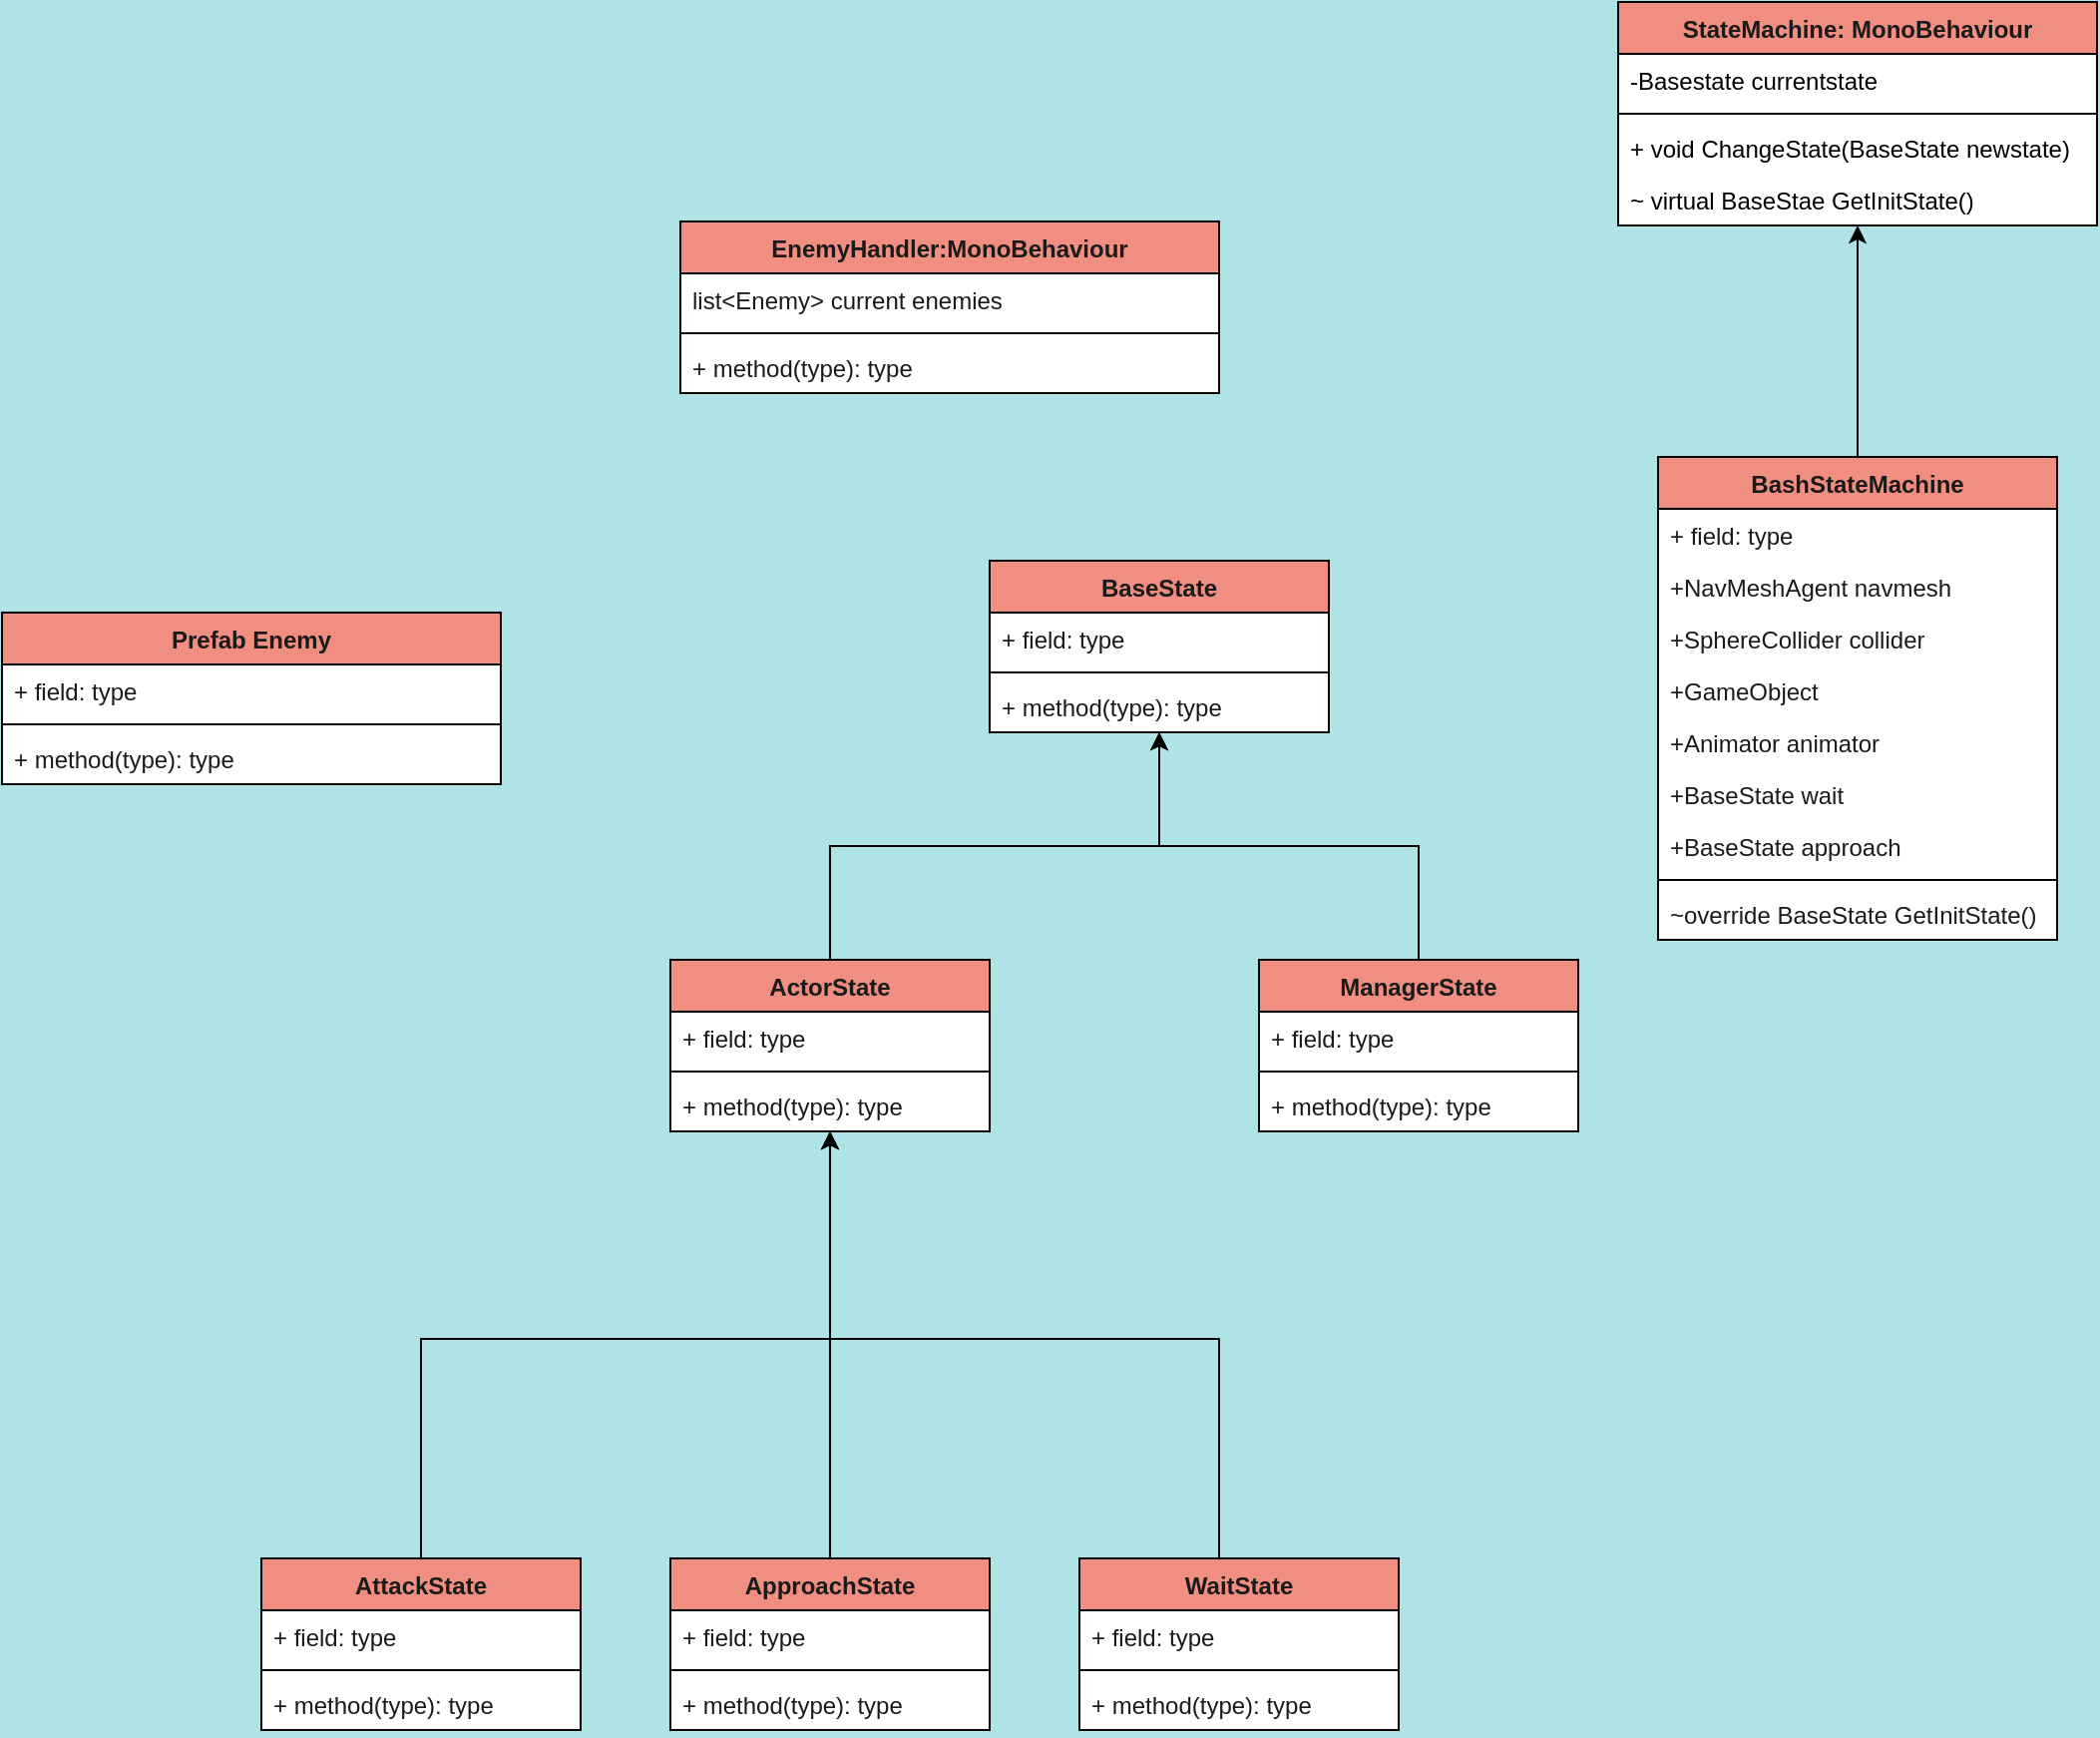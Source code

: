 <mxfile version="20.8.10" type="device" pages="4"><diagram id="C5RBs43oDa-KdzZeNtuy" name="Enemy stuff"><mxGraphModel dx="1300" dy="878" grid="1" gridSize="10" guides="1" tooltips="1" connect="1" arrows="1" fold="1" page="1" pageScale="1" pageWidth="827" pageHeight="1169" background="#B0E3E6" math="0" shadow="0"><root><mxCell id="WIyWlLk6GJQsqaUBKTNV-0"/><mxCell id="WIyWlLk6GJQsqaUBKTNV-1" parent="WIyWlLk6GJQsqaUBKTNV-0"/><mxCell id="Os7XULfnK6VMd4T5qAN7-32" value="EnemyHandler:MonoBehaviour" style="swimlane;fontStyle=1;align=center;verticalAlign=top;childLayout=stackLayout;horizontal=1;startSize=26;horizontalStack=0;resizeParent=1;resizeParentMax=0;resizeLast=0;collapsible=1;marginBottom=0;strokeColor=#000000;fontColor=#1A1A1A;fillColor=#F08E81;swimlaneFillColor=default;laneColor=F5F5F5;rounded=0;" parent="WIyWlLk6GJQsqaUBKTNV-1" vertex="1"><mxGeometry x="430" y="140" width="270" height="86" as="geometry"/></mxCell><mxCell id="Os7XULfnK6VMd4T5qAN7-33" value="list&lt;Enemy&gt; current enemies" style="text;strokeColor=none;fillColor=none;align=left;verticalAlign=top;spacingLeft=4;spacingRight=4;overflow=hidden;rotatable=0;points=[[0,0.5],[1,0.5]];portConstraint=eastwest;fontColor=#1A1A1A;rounded=0;" parent="Os7XULfnK6VMd4T5qAN7-32" vertex="1"><mxGeometry y="26" width="270" height="26" as="geometry"/></mxCell><mxCell id="Os7XULfnK6VMd4T5qAN7-34" value="" style="line;strokeWidth=1;fillColor=none;align=left;verticalAlign=middle;spacingTop=-1;spacingLeft=3;spacingRight=3;rotatable=0;labelPosition=right;points=[];portConstraint=eastwest;strokeColor=inherit;fontColor=#1A1A1A;rounded=0;" parent="Os7XULfnK6VMd4T5qAN7-32" vertex="1"><mxGeometry y="52" width="270" height="8" as="geometry"/></mxCell><mxCell id="Os7XULfnK6VMd4T5qAN7-35" value="+ method(type): type" style="text;strokeColor=none;fillColor=none;align=left;verticalAlign=top;spacingLeft=4;spacingRight=4;overflow=hidden;rotatable=0;points=[[0,0.5],[1,0.5]];portConstraint=eastwest;fontColor=#1A1A1A;rounded=0;" parent="Os7XULfnK6VMd4T5qAN7-32" vertex="1"><mxGeometry y="60" width="270" height="26" as="geometry"/></mxCell><mxCell id="Os7XULfnK6VMd4T5qAN7-48" value="Prefab Enemy" style="swimlane;fontStyle=1;align=center;verticalAlign=top;childLayout=stackLayout;horizontal=1;startSize=26;horizontalStack=0;resizeParent=1;resizeParentMax=0;resizeLast=0;collapsible=1;marginBottom=0;strokeColor=default;fontFamily=Helvetica;fontSize=12;fontColor=#1A1A1A;fillColor=#F08E81;swimlaneFillColor=#FFFFFF;swimlaneLine=1;rounded=0;" parent="WIyWlLk6GJQsqaUBKTNV-1" vertex="1"><mxGeometry x="90" y="336" width="250" height="86" as="geometry"/></mxCell><mxCell id="Os7XULfnK6VMd4T5qAN7-49" value="+ field: type" style="text;strokeColor=none;fillColor=none;align=left;verticalAlign=top;spacingLeft=4;spacingRight=4;overflow=hidden;rotatable=0;points=[[0,0.5],[1,0.5]];portConstraint=eastwest;fontFamily=Helvetica;fontSize=12;fontColor=#1A1A1A;startSize=26;rounded=0;" parent="Os7XULfnK6VMd4T5qAN7-48" vertex="1"><mxGeometry y="26" width="250" height="26" as="geometry"/></mxCell><mxCell id="Os7XULfnK6VMd4T5qAN7-50" value="" style="line;strokeWidth=1;fillColor=none;align=left;verticalAlign=middle;spacingTop=-1;spacingLeft=3;spacingRight=3;rotatable=0;labelPosition=right;points=[];portConstraint=eastwest;strokeColor=inherit;fontFamily=Helvetica;fontSize=12;fontColor=#1A1A1A;startSize=26;rounded=0;" parent="Os7XULfnK6VMd4T5qAN7-48" vertex="1"><mxGeometry y="52" width="250" height="8" as="geometry"/></mxCell><mxCell id="Os7XULfnK6VMd4T5qAN7-51" value="+ method(type): type" style="text;strokeColor=none;fillColor=none;align=left;verticalAlign=top;spacingLeft=4;spacingRight=4;overflow=hidden;rotatable=0;points=[[0,0.5],[1,0.5]];portConstraint=eastwest;fontFamily=Helvetica;fontSize=12;fontColor=#1A1A1A;startSize=26;rounded=0;" parent="Os7XULfnK6VMd4T5qAN7-48" vertex="1"><mxGeometry y="60" width="250" height="26" as="geometry"/></mxCell><mxCell id="eTckOSkXbhgXyIwNHgFE-4" style="edgeStyle=orthogonalEdgeStyle;rounded=0;orthogonalLoop=1;jettySize=auto;html=1;fontFamily=Helvetica;fontSize=12;fontColor=#1A1A1A;startSize=26;" parent="WIyWlLk6GJQsqaUBKTNV-1" source="qaJKd2OdsidOiTCURWP3-0" target="eTckOSkXbhgXyIwNHgFE-0" edge="1"><mxGeometry relative="1" as="geometry"/></mxCell><mxCell id="qaJKd2OdsidOiTCURWP3-0" value="BashStateMachine" style="swimlane;fontStyle=1;align=center;verticalAlign=top;childLayout=stackLayout;horizontal=1;startSize=26;horizontalStack=0;resizeParent=1;resizeParentMax=0;resizeLast=0;collapsible=1;marginBottom=0;rounded=0;strokeColor=default;fontFamily=Helvetica;fontSize=12;fontColor=#1A1A1A;fillColor=#F08E81;swimlaneFillColor=default;" parent="WIyWlLk6GJQsqaUBKTNV-1" vertex="1"><mxGeometry x="920" y="258" width="200" height="242" as="geometry"/></mxCell><mxCell id="qaJKd2OdsidOiTCURWP3-1" value="+ field: type" style="text;strokeColor=none;fillColor=none;align=left;verticalAlign=top;spacingLeft=4;spacingRight=4;overflow=hidden;rotatable=0;points=[[0,0.5],[1,0.5]];portConstraint=eastwest;fontSize=12;fontFamily=Helvetica;fontColor=#1A1A1A;" parent="qaJKd2OdsidOiTCURWP3-0" vertex="1"><mxGeometry y="26" width="200" height="26" as="geometry"/></mxCell><mxCell id="3UMfQUkoXhNrofhYWlff-3" value="+NavMeshAgent navmesh" style="text;strokeColor=none;fillColor=none;align=left;verticalAlign=top;spacingLeft=4;spacingRight=4;overflow=hidden;rotatable=0;points=[[0,0.5],[1,0.5]];portConstraint=eastwest;fontSize=12;fontFamily=Helvetica;fontColor=#1A1A1A;" parent="qaJKd2OdsidOiTCURWP3-0" vertex="1"><mxGeometry y="52" width="200" height="26" as="geometry"/></mxCell><mxCell id="3UMfQUkoXhNrofhYWlff-2" value="+SphereCollider collider" style="text;strokeColor=none;fillColor=none;align=left;verticalAlign=top;spacingLeft=4;spacingRight=4;overflow=hidden;rotatable=0;points=[[0,0.5],[1,0.5]];portConstraint=eastwest;fontSize=12;fontFamily=Helvetica;fontColor=#1A1A1A;" parent="qaJKd2OdsidOiTCURWP3-0" vertex="1"><mxGeometry y="78" width="200" height="26" as="geometry"/></mxCell><mxCell id="3UMfQUkoXhNrofhYWlff-1" value="+GameObject" style="text;strokeColor=none;fillColor=none;align=left;verticalAlign=top;spacingLeft=4;spacingRight=4;overflow=hidden;rotatable=0;points=[[0,0.5],[1,0.5]];portConstraint=eastwest;fontSize=12;fontFamily=Helvetica;fontColor=#1A1A1A;" parent="qaJKd2OdsidOiTCURWP3-0" vertex="1"><mxGeometry y="104" width="200" height="26" as="geometry"/></mxCell><mxCell id="3UMfQUkoXhNrofhYWlff-0" value="+Animator animator" style="text;strokeColor=none;fillColor=none;align=left;verticalAlign=top;spacingLeft=4;spacingRight=4;overflow=hidden;rotatable=0;points=[[0,0.5],[1,0.5]];portConstraint=eastwest;fontSize=12;fontFamily=Helvetica;fontColor=#1A1A1A;" parent="qaJKd2OdsidOiTCURWP3-0" vertex="1"><mxGeometry y="130" width="200" height="26" as="geometry"/></mxCell><mxCell id="3UMfQUkoXhNrofhYWlff-5" value="+BaseState wait" style="text;strokeColor=none;fillColor=none;align=left;verticalAlign=top;spacingLeft=4;spacingRight=4;overflow=hidden;rotatable=0;points=[[0,0.5],[1,0.5]];portConstraint=eastwest;fontSize=12;fontFamily=Helvetica;fontColor=#1A1A1A;" parent="qaJKd2OdsidOiTCURWP3-0" vertex="1"><mxGeometry y="156" width="200" height="26" as="geometry"/></mxCell><mxCell id="3UMfQUkoXhNrofhYWlff-4" value="+BaseState approach" style="text;strokeColor=none;fillColor=none;align=left;verticalAlign=top;spacingLeft=4;spacingRight=4;overflow=hidden;rotatable=0;points=[[0,0.5],[1,0.5]];portConstraint=eastwest;fontSize=12;fontFamily=Helvetica;fontColor=#1A1A1A;" parent="qaJKd2OdsidOiTCURWP3-0" vertex="1"><mxGeometry y="182" width="200" height="26" as="geometry"/></mxCell><mxCell id="qaJKd2OdsidOiTCURWP3-2" value="" style="line;strokeWidth=1;fillColor=none;align=left;verticalAlign=middle;spacingTop=-1;spacingLeft=3;spacingRight=3;rotatable=0;labelPosition=right;points=[];portConstraint=eastwest;strokeColor=inherit;rounded=0;fontFamily=Helvetica;fontSize=12;fontColor=#1A1A1A;startSize=26;" parent="qaJKd2OdsidOiTCURWP3-0" vertex="1"><mxGeometry y="208" width="200" height="8" as="geometry"/></mxCell><mxCell id="qaJKd2OdsidOiTCURWP3-3" value="~override BaseState GetInitState()" style="text;strokeColor=none;fillColor=none;align=left;verticalAlign=top;spacingLeft=4;spacingRight=4;overflow=hidden;rotatable=0;points=[[0,0.5],[1,0.5]];portConstraint=eastwest;fontSize=12;fontFamily=Helvetica;fontColor=#1A1A1A;" parent="qaJKd2OdsidOiTCURWP3-0" vertex="1"><mxGeometry y="216" width="200" height="26" as="geometry"/></mxCell><mxCell id="czGS0KGNJ_FwHJFa5v0E-0" value="BaseState" style="swimlane;fontStyle=1;align=center;verticalAlign=top;childLayout=stackLayout;horizontal=1;startSize=26;horizontalStack=0;resizeParent=1;resizeParentMax=0;resizeLast=0;collapsible=1;marginBottom=0;rounded=0;strokeColor=default;fontFamily=Helvetica;fontSize=12;fontColor=#1A1A1A;fillColor=#F08E81;swimlaneFillColor=default;" parent="WIyWlLk6GJQsqaUBKTNV-1" vertex="1"><mxGeometry x="585" y="310" width="170" height="86" as="geometry"/></mxCell><mxCell id="czGS0KGNJ_FwHJFa5v0E-1" value="+ field: type" style="text;strokeColor=none;fillColor=none;align=left;verticalAlign=top;spacingLeft=4;spacingRight=4;overflow=hidden;rotatable=0;points=[[0,0.5],[1,0.5]];portConstraint=eastwest;fontSize=12;fontFamily=Helvetica;fontColor=#1A1A1A;" parent="czGS0KGNJ_FwHJFa5v0E-0" vertex="1"><mxGeometry y="26" width="170" height="26" as="geometry"/></mxCell><mxCell id="czGS0KGNJ_FwHJFa5v0E-2" value="" style="line;strokeWidth=1;fillColor=none;align=left;verticalAlign=middle;spacingTop=-1;spacingLeft=3;spacingRight=3;rotatable=0;labelPosition=right;points=[];portConstraint=eastwest;strokeColor=inherit;rounded=0;fontFamily=Helvetica;fontSize=12;fontColor=#1A1A1A;startSize=26;" parent="czGS0KGNJ_FwHJFa5v0E-0" vertex="1"><mxGeometry y="52" width="170" height="8" as="geometry"/></mxCell><mxCell id="czGS0KGNJ_FwHJFa5v0E-3" value="+ method(type): type" style="text;strokeColor=none;fillColor=none;align=left;verticalAlign=top;spacingLeft=4;spacingRight=4;overflow=hidden;rotatable=0;points=[[0,0.5],[1,0.5]];portConstraint=eastwest;fontSize=12;fontFamily=Helvetica;fontColor=#1A1A1A;" parent="czGS0KGNJ_FwHJFa5v0E-0" vertex="1"><mxGeometry y="60" width="170" height="26" as="geometry"/></mxCell><mxCell id="aazjRr3oa3DpusFwgnPW-5" style="edgeStyle=orthogonalEdgeStyle;rounded=0;orthogonalLoop=1;jettySize=auto;html=1;fontFamily=Helvetica;fontSize=12;fontColor=#1A1A1A;startSize=26;" edge="1" parent="WIyWlLk6GJQsqaUBKTNV-1" source="_FQTsye7A-l30sXBIkiy-0" target="aazjRr3oa3DpusFwgnPW-0"><mxGeometry relative="1" as="geometry"><Array as="points"><mxPoint x="300" y="700"/><mxPoint x="505" y="700"/></Array></mxGeometry></mxCell><mxCell id="_FQTsye7A-l30sXBIkiy-0" value="AttackState" style="swimlane;fontStyle=1;align=center;verticalAlign=top;childLayout=stackLayout;horizontal=1;startSize=26;horizontalStack=0;resizeParent=1;resizeParentMax=0;resizeLast=0;collapsible=1;marginBottom=0;rounded=0;strokeColor=default;fontFamily=Helvetica;fontSize=12;fontColor=#1A1A1A;fillColor=#F08E81;swimlaneFillColor=default;" parent="WIyWlLk6GJQsqaUBKTNV-1" vertex="1"><mxGeometry x="220" y="810" width="160" height="86" as="geometry"/></mxCell><mxCell id="_FQTsye7A-l30sXBIkiy-1" value="+ field: type" style="text;strokeColor=none;fillColor=none;align=left;verticalAlign=top;spacingLeft=4;spacingRight=4;overflow=hidden;rotatable=0;points=[[0,0.5],[1,0.5]];portConstraint=eastwest;fontSize=12;fontFamily=Helvetica;fontColor=#1A1A1A;" parent="_FQTsye7A-l30sXBIkiy-0" vertex="1"><mxGeometry y="26" width="160" height="26" as="geometry"/></mxCell><mxCell id="_FQTsye7A-l30sXBIkiy-2" value="" style="line;strokeWidth=1;fillColor=none;align=left;verticalAlign=middle;spacingTop=-1;spacingLeft=3;spacingRight=3;rotatable=0;labelPosition=right;points=[];portConstraint=eastwest;strokeColor=inherit;rounded=0;fontFamily=Helvetica;fontSize=12;fontColor=#1A1A1A;startSize=26;" parent="_FQTsye7A-l30sXBIkiy-0" vertex="1"><mxGeometry y="52" width="160" height="8" as="geometry"/></mxCell><mxCell id="_FQTsye7A-l30sXBIkiy-3" value="+ method(type): type" style="text;strokeColor=none;fillColor=none;align=left;verticalAlign=top;spacingLeft=4;spacingRight=4;overflow=hidden;rotatable=0;points=[[0,0.5],[1,0.5]];portConstraint=eastwest;fontSize=12;fontFamily=Helvetica;fontColor=#1A1A1A;" parent="_FQTsye7A-l30sXBIkiy-0" vertex="1"><mxGeometry y="60" width="160" height="26" as="geometry"/></mxCell><mxCell id="aazjRr3oa3DpusFwgnPW-6" style="edgeStyle=orthogonalEdgeStyle;rounded=0;orthogonalLoop=1;jettySize=auto;html=1;fontFamily=Helvetica;fontSize=12;fontColor=#1A1A1A;startSize=26;" edge="1" parent="WIyWlLk6GJQsqaUBKTNV-1" source="_FQTsye7A-l30sXBIkiy-4" target="aazjRr3oa3DpusFwgnPW-0"><mxGeometry relative="1" as="geometry"/></mxCell><mxCell id="_FQTsye7A-l30sXBIkiy-4" value="ApproachState" style="swimlane;fontStyle=1;align=center;verticalAlign=top;childLayout=stackLayout;horizontal=1;startSize=26;horizontalStack=0;resizeParent=1;resizeParentMax=0;resizeLast=0;collapsible=1;marginBottom=0;rounded=0;strokeColor=default;fontFamily=Helvetica;fontSize=12;fontColor=#1A1A1A;fillColor=#F08E81;swimlaneFillColor=default;" parent="WIyWlLk6GJQsqaUBKTNV-1" vertex="1"><mxGeometry x="425" y="810" width="160" height="86" as="geometry"/></mxCell><mxCell id="_FQTsye7A-l30sXBIkiy-5" value="+ field: type" style="text;strokeColor=none;fillColor=none;align=left;verticalAlign=top;spacingLeft=4;spacingRight=4;overflow=hidden;rotatable=0;points=[[0,0.5],[1,0.5]];portConstraint=eastwest;fontSize=12;fontFamily=Helvetica;fontColor=#1A1A1A;" parent="_FQTsye7A-l30sXBIkiy-4" vertex="1"><mxGeometry y="26" width="160" height="26" as="geometry"/></mxCell><mxCell id="_FQTsye7A-l30sXBIkiy-6" value="" style="line;strokeWidth=1;fillColor=none;align=left;verticalAlign=middle;spacingTop=-1;spacingLeft=3;spacingRight=3;rotatable=0;labelPosition=right;points=[];portConstraint=eastwest;strokeColor=inherit;rounded=0;fontFamily=Helvetica;fontSize=12;fontColor=#1A1A1A;startSize=26;" parent="_FQTsye7A-l30sXBIkiy-4" vertex="1"><mxGeometry y="52" width="160" height="8" as="geometry"/></mxCell><mxCell id="_FQTsye7A-l30sXBIkiy-7" value="+ method(type): type" style="text;strokeColor=none;fillColor=none;align=left;verticalAlign=top;spacingLeft=4;spacingRight=4;overflow=hidden;rotatable=0;points=[[0,0.5],[1,0.5]];portConstraint=eastwest;fontSize=12;fontFamily=Helvetica;fontColor=#1A1A1A;" parent="_FQTsye7A-l30sXBIkiy-4" vertex="1"><mxGeometry y="60" width="160" height="26" as="geometry"/></mxCell><mxCell id="aazjRr3oa3DpusFwgnPW-7" style="edgeStyle=orthogonalEdgeStyle;rounded=0;orthogonalLoop=1;jettySize=auto;html=1;fontFamily=Helvetica;fontSize=12;fontColor=#1A1A1A;startSize=26;" edge="1" parent="WIyWlLk6GJQsqaUBKTNV-1" source="_FQTsye7A-l30sXBIkiy-8" target="aazjRr3oa3DpusFwgnPW-0"><mxGeometry relative="1" as="geometry"><mxPoint x="750" y="553" as="targetPoint"/><Array as="points"><mxPoint x="700" y="700"/><mxPoint x="505" y="700"/></Array></mxGeometry></mxCell><mxCell id="_FQTsye7A-l30sXBIkiy-8" value="WaitState" style="swimlane;fontStyle=1;align=center;verticalAlign=top;childLayout=stackLayout;horizontal=1;startSize=26;horizontalStack=0;resizeParent=1;resizeParentMax=0;resizeLast=0;collapsible=1;marginBottom=0;rounded=0;strokeColor=default;fontFamily=Helvetica;fontSize=12;fontColor=#1A1A1A;fillColor=#F08E81;swimlaneFillColor=default;" parent="WIyWlLk6GJQsqaUBKTNV-1" vertex="1"><mxGeometry x="630" y="810" width="160" height="86" as="geometry"/></mxCell><mxCell id="_FQTsye7A-l30sXBIkiy-9" value="+ field: type" style="text;strokeColor=none;fillColor=none;align=left;verticalAlign=top;spacingLeft=4;spacingRight=4;overflow=hidden;rotatable=0;points=[[0,0.5],[1,0.5]];portConstraint=eastwest;fontSize=12;fontFamily=Helvetica;fontColor=#1A1A1A;" parent="_FQTsye7A-l30sXBIkiy-8" vertex="1"><mxGeometry y="26" width="160" height="26" as="geometry"/></mxCell><mxCell id="_FQTsye7A-l30sXBIkiy-10" value="" style="line;strokeWidth=1;fillColor=none;align=left;verticalAlign=middle;spacingTop=-1;spacingLeft=3;spacingRight=3;rotatable=0;labelPosition=right;points=[];portConstraint=eastwest;strokeColor=inherit;rounded=0;fontFamily=Helvetica;fontSize=12;fontColor=#1A1A1A;startSize=26;" parent="_FQTsye7A-l30sXBIkiy-8" vertex="1"><mxGeometry y="52" width="160" height="8" as="geometry"/></mxCell><mxCell id="_FQTsye7A-l30sXBIkiy-11" value="+ method(type): type" style="text;strokeColor=none;fillColor=none;align=left;verticalAlign=top;spacingLeft=4;spacingRight=4;overflow=hidden;rotatable=0;points=[[0,0.5],[1,0.5]];portConstraint=eastwest;fontSize=12;fontFamily=Helvetica;fontColor=#1A1A1A;" parent="_FQTsye7A-l30sXBIkiy-8" vertex="1"><mxGeometry y="60" width="160" height="26" as="geometry"/></mxCell><mxCell id="eTckOSkXbhgXyIwNHgFE-0" value="StateMachine: MonoBehaviour" style="swimlane;fontStyle=1;align=center;verticalAlign=top;childLayout=stackLayout;horizontal=1;startSize=26;horizontalStack=0;resizeParent=1;resizeParentMax=0;resizeLast=0;collapsible=1;marginBottom=0;fillColor=#F08E81;fontColor=#1A1A1A;rounded=0;swimlaneFillColor=default;" parent="WIyWlLk6GJQsqaUBKTNV-1" vertex="1"><mxGeometry x="900" y="30" width="240" height="112" as="geometry"/></mxCell><mxCell id="eTckOSkXbhgXyIwNHgFE-1" value="-Basestate currentstate" style="text;strokeColor=none;fillColor=none;align=left;verticalAlign=top;spacingLeft=4;spacingRight=4;overflow=hidden;rotatable=0;points=[[0,0.5],[1,0.5]];portConstraint=eastwest;" parent="eTckOSkXbhgXyIwNHgFE-0" vertex="1"><mxGeometry y="26" width="240" height="26" as="geometry"/></mxCell><mxCell id="eTckOSkXbhgXyIwNHgFE-2" value="" style="line;strokeWidth=1;fillColor=none;align=left;verticalAlign=middle;spacingTop=-1;spacingLeft=3;spacingRight=3;rotatable=0;labelPosition=right;points=[];portConstraint=eastwest;strokeColor=inherit;" parent="eTckOSkXbhgXyIwNHgFE-0" vertex="1"><mxGeometry y="52" width="240" height="8" as="geometry"/></mxCell><mxCell id="eTckOSkXbhgXyIwNHgFE-3" value="+ void ChangeState(BaseState newstate)" style="text;strokeColor=none;fillColor=none;align=left;verticalAlign=top;spacingLeft=4;spacingRight=4;overflow=hidden;rotatable=0;points=[[0,0.5],[1,0.5]];portConstraint=eastwest;" parent="eTckOSkXbhgXyIwNHgFE-0" vertex="1"><mxGeometry y="60" width="240" height="26" as="geometry"/></mxCell><mxCell id="3UMfQUkoXhNrofhYWlff-6" value="~ virtual BaseStae GetInitState()" style="text;strokeColor=none;fillColor=none;align=left;verticalAlign=top;spacingLeft=4;spacingRight=4;overflow=hidden;rotatable=0;points=[[0,0.5],[1,0.5]];portConstraint=eastwest;" parent="eTckOSkXbhgXyIwNHgFE-0" vertex="1"><mxGeometry y="86" width="240" height="26" as="geometry"/></mxCell><mxCell id="aazjRr3oa3DpusFwgnPW-4" style="edgeStyle=orthogonalEdgeStyle;rounded=0;orthogonalLoop=1;jettySize=auto;html=1;fontFamily=Helvetica;fontSize=12;fontColor=#1A1A1A;startSize=26;" edge="1" parent="WIyWlLk6GJQsqaUBKTNV-1" source="aazjRr3oa3DpusFwgnPW-0" target="czGS0KGNJ_FwHJFa5v0E-0"><mxGeometry relative="1" as="geometry"/></mxCell><mxCell id="aazjRr3oa3DpusFwgnPW-0" value="ActorState" style="swimlane;fontStyle=1;align=center;verticalAlign=top;childLayout=stackLayout;horizontal=1;startSize=26;horizontalStack=0;resizeParent=1;resizeParentMax=0;resizeLast=0;collapsible=1;marginBottom=0;rounded=0;strokeColor=default;fontFamily=Helvetica;fontSize=12;fontColor=#1A1A1A;fillColor=#F08E81;swimlaneFillColor=default;" vertex="1" parent="WIyWlLk6GJQsqaUBKTNV-1"><mxGeometry x="425" y="510" width="160" height="86" as="geometry"/></mxCell><mxCell id="aazjRr3oa3DpusFwgnPW-1" value="+ field: type" style="text;strokeColor=none;fillColor=none;align=left;verticalAlign=top;spacingLeft=4;spacingRight=4;overflow=hidden;rotatable=0;points=[[0,0.5],[1,0.5]];portConstraint=eastwest;fontSize=12;fontFamily=Helvetica;fontColor=#1A1A1A;" vertex="1" parent="aazjRr3oa3DpusFwgnPW-0"><mxGeometry y="26" width="160" height="26" as="geometry"/></mxCell><mxCell id="aazjRr3oa3DpusFwgnPW-2" value="" style="line;strokeWidth=1;fillColor=none;align=left;verticalAlign=middle;spacingTop=-1;spacingLeft=3;spacingRight=3;rotatable=0;labelPosition=right;points=[];portConstraint=eastwest;strokeColor=inherit;rounded=0;fontFamily=Helvetica;fontSize=12;fontColor=#1A1A1A;startSize=26;" vertex="1" parent="aazjRr3oa3DpusFwgnPW-0"><mxGeometry y="52" width="160" height="8" as="geometry"/></mxCell><mxCell id="aazjRr3oa3DpusFwgnPW-3" value="+ method(type): type" style="text;strokeColor=none;fillColor=none;align=left;verticalAlign=top;spacingLeft=4;spacingRight=4;overflow=hidden;rotatable=0;points=[[0,0.5],[1,0.5]];portConstraint=eastwest;fontSize=12;fontFamily=Helvetica;fontColor=#1A1A1A;" vertex="1" parent="aazjRr3oa3DpusFwgnPW-0"><mxGeometry y="60" width="160" height="26" as="geometry"/></mxCell><mxCell id="aazjRr3oa3DpusFwgnPW-12" style="edgeStyle=orthogonalEdgeStyle;rounded=0;orthogonalLoop=1;jettySize=auto;html=1;fontFamily=Helvetica;fontSize=12;fontColor=#1A1A1A;startSize=26;" edge="1" parent="WIyWlLk6GJQsqaUBKTNV-1" source="aazjRr3oa3DpusFwgnPW-8" target="czGS0KGNJ_FwHJFa5v0E-0"><mxGeometry relative="1" as="geometry"/></mxCell><mxCell id="aazjRr3oa3DpusFwgnPW-8" value="ManagerState" style="swimlane;fontStyle=1;align=center;verticalAlign=top;childLayout=stackLayout;horizontal=1;startSize=26;horizontalStack=0;resizeParent=1;resizeParentMax=0;resizeLast=0;collapsible=1;marginBottom=0;rounded=0;strokeColor=default;fontFamily=Helvetica;fontSize=12;fontColor=#1A1A1A;fillColor=#F08E81;swimlaneFillColor=default;" vertex="1" parent="WIyWlLk6GJQsqaUBKTNV-1"><mxGeometry x="720" y="510" width="160" height="86" as="geometry"/></mxCell><mxCell id="aazjRr3oa3DpusFwgnPW-9" value="+ field: type" style="text;strokeColor=none;fillColor=none;align=left;verticalAlign=top;spacingLeft=4;spacingRight=4;overflow=hidden;rotatable=0;points=[[0,0.5],[1,0.5]];portConstraint=eastwest;fontSize=12;fontFamily=Helvetica;fontColor=#1A1A1A;" vertex="1" parent="aazjRr3oa3DpusFwgnPW-8"><mxGeometry y="26" width="160" height="26" as="geometry"/></mxCell><mxCell id="aazjRr3oa3DpusFwgnPW-10" value="" style="line;strokeWidth=1;fillColor=none;align=left;verticalAlign=middle;spacingTop=-1;spacingLeft=3;spacingRight=3;rotatable=0;labelPosition=right;points=[];portConstraint=eastwest;strokeColor=inherit;rounded=0;fontFamily=Helvetica;fontSize=12;fontColor=#1A1A1A;startSize=26;" vertex="1" parent="aazjRr3oa3DpusFwgnPW-8"><mxGeometry y="52" width="160" height="8" as="geometry"/></mxCell><mxCell id="aazjRr3oa3DpusFwgnPW-11" value="+ method(type): type" style="text;strokeColor=none;fillColor=none;align=left;verticalAlign=top;spacingLeft=4;spacingRight=4;overflow=hidden;rotatable=0;points=[[0,0.5],[1,0.5]];portConstraint=eastwest;fontSize=12;fontFamily=Helvetica;fontColor=#1A1A1A;" vertex="1" parent="aazjRr3oa3DpusFwgnPW-8"><mxGeometry y="60" width="160" height="26" as="geometry"/></mxCell></root></mxGraphModel></diagram><diagram id="qq1kaTZo1MA7JOD_dYI7" name="Player"><mxGraphModel dx="780" dy="527" grid="1" gridSize="10" guides="1" tooltips="1" connect="1" arrows="1" fold="1" page="1" pageScale="1" pageWidth="1654" pageHeight="2336" math="0" shadow="0"><root><mxCell id="0"/><mxCell id="1" parent="0"/><mxCell id="VPtFTPv3l9StM5BELwLW-1" value="PlayerController" style="swimlane;fontStyle=1;align=center;verticalAlign=top;childLayout=stackLayout;horizontal=1;startSize=26;horizontalStack=0;resizeParent=1;resizeParentMax=0;resizeLast=0;collapsible=1;marginBottom=0;rounded=0;strokeColor=default;fontFamily=Helvetica;fontSize=12;fontColor=#1A1A1A;fillColor=#F08E81;" parent="1" vertex="1"><mxGeometry x="380" y="210" width="170" height="398" as="geometry"/></mxCell><mxCell id="VPtFTPv3l9StM5BELwLW-2" value="-float speed" style="text;strokeColor=none;fillColor=none;align=left;verticalAlign=top;spacingLeft=4;spacingRight=4;overflow=hidden;rotatable=0;points=[[0,0.5],[1,0.5]];portConstraint=eastwest;fontSize=12;fontFamily=Helvetica;fontColor=#1A1A1A;" parent="VPtFTPv3l9StM5BELwLW-1" vertex="1"><mxGeometry y="26" width="170" height="26" as="geometry"/></mxCell><mxCell id="LWKVVIiDd0mPllWPlnoT-7" value="+ float speedmod" style="text;strokeColor=none;fillColor=none;align=left;verticalAlign=top;spacingLeft=4;spacingRight=4;overflow=hidden;rotatable=0;points=[[0,0.5],[1,0.5]];portConstraint=eastwest;fontSize=12;fontFamily=Helvetica;fontColor=#1A1A1A;" parent="VPtFTPv3l9StM5BELwLW-1" vertex="1"><mxGeometry y="52" width="170" height="26" as="geometry"/></mxCell><mxCell id="LWKVVIiDd0mPllWPlnoT-17" value="- vector3 truemove" style="text;strokeColor=none;fillColor=none;align=left;verticalAlign=top;spacingLeft=4;spacingRight=4;overflow=hidden;rotatable=0;points=[[0,0.5],[1,0.5]];portConstraint=eastwest;fontSize=12;fontFamily=Helvetica;fontColor=#1A1A1A;" parent="VPtFTPv3l9StM5BELwLW-1" vertex="1"><mxGeometry y="78" width="170" height="26" as="geometry"/></mxCell><mxCell id="LWKVVIiDd0mPllWPlnoT-16" value="- vector2 flatmove" style="text;strokeColor=none;fillColor=none;align=left;verticalAlign=top;spacingLeft=4;spacingRight=4;overflow=hidden;rotatable=0;points=[[0,0.5],[1,0.5]];portConstraint=eastwest;fontSize=12;fontFamily=Helvetica;fontColor=#1A1A1A;" parent="VPtFTPv3l9StM5BELwLW-1" vertex="1"><mxGeometry y="104" width="170" height="26" as="geometry"/></mxCell><mxCell id="LWKVVIiDd0mPllWPlnoT-15" value="-float jumpvel" style="text;strokeColor=none;fillColor=none;align=left;verticalAlign=top;spacingLeft=4;spacingRight=4;overflow=hidden;rotatable=0;points=[[0,0.5],[1,0.5]];portConstraint=eastwest;fontSize=12;fontFamily=Helvetica;fontColor=#1A1A1A;" parent="VPtFTPv3l9StM5BELwLW-1" vertex="1"><mxGeometry y="130" width="170" height="26" as="geometry"/></mxCell><mxCell id="QBDxmxj3QF8yZUABJT0i-4" value="-Targeting targetystem" style="text;strokeColor=none;fillColor=none;align=left;verticalAlign=top;spacingLeft=4;spacingRight=4;overflow=hidden;rotatable=0;points=[[0,0.5],[1,0.5]];portConstraint=eastwest;fontSize=12;fontFamily=Helvetica;fontColor=#1A1A1A;" parent="VPtFTPv3l9StM5BELwLW-1" vertex="1"><mxGeometry y="156" width="170" height="26" as="geometry"/></mxCell><mxCell id="LWKVVIiDd0mPllWPlnoT-12" value="-Camera cam" style="text;strokeColor=none;fillColor=none;align=left;verticalAlign=top;spacingLeft=4;spacingRight=4;overflow=hidden;rotatable=0;points=[[0,0.5],[1,0.5]];portConstraint=eastwest;fontSize=12;fontFamily=Helvetica;fontColor=#1A1A1A;" parent="VPtFTPv3l9StM5BELwLW-1" vertex="1"><mxGeometry y="182" width="170" height="26" as="geometry"/></mxCell><mxCell id="QBDxmxj3QF8yZUABJT0i-3" value="-EventMaker eventmaker" style="text;strokeColor=none;fillColor=none;align=left;verticalAlign=top;spacingLeft=4;spacingRight=4;overflow=hidden;rotatable=0;points=[[0,0.5],[1,0.5]];portConstraint=eastwest;fontSize=12;fontFamily=Helvetica;fontColor=#1A1A1A;" parent="VPtFTPv3l9StM5BELwLW-1" vertex="1"><mxGeometry y="208" width="170" height="26" as="geometry"/></mxCell><mxCell id="LWKVVIiDd0mPllWPlnoT-14" value="-GameObject currtarget" style="text;strokeColor=none;fillColor=none;align=left;verticalAlign=top;spacingLeft=4;spacingRight=4;overflow=hidden;rotatable=0;points=[[0,0.5],[1,0.5]];portConstraint=eastwest;fontSize=12;fontFamily=Helvetica;fontColor=#1A1A1A;" parent="VPtFTPv3l9StM5BELwLW-1" vertex="1"><mxGeometry y="234" width="170" height="26" as="geometry"/></mxCell><mxCell id="LWKVVIiDd0mPllWPlnoT-13" value="-CharacterController charcont" style="text;strokeColor=none;fillColor=none;align=left;verticalAlign=top;spacingLeft=4;spacingRight=4;overflow=hidden;rotatable=0;points=[[0,0.5],[1,0.5]];portConstraint=eastwest;fontSize=12;fontFamily=Helvetica;fontColor=#1A1A1A;" parent="VPtFTPv3l9StM5BELwLW-1" vertex="1"><mxGeometry y="260" width="170" height="26" as="geometry"/></mxCell><mxCell id="VPtFTPv3l9StM5BELwLW-3" value="" style="line;strokeWidth=1;fillColor=none;align=left;verticalAlign=middle;spacingTop=-1;spacingLeft=3;spacingRight=3;rotatable=0;labelPosition=right;points=[];portConstraint=eastwest;strokeColor=inherit;rounded=0;fontFamily=Helvetica;fontSize=12;fontColor=#1A1A1A;startSize=26;" parent="VPtFTPv3l9StM5BELwLW-1" vertex="1"><mxGeometry y="286" width="170" height="8" as="geometry"/></mxCell><mxCell id="VPtFTPv3l9StM5BELwLW-4" value="- void LockOnTarget()" style="text;strokeColor=none;fillColor=none;align=left;verticalAlign=top;spacingLeft=4;spacingRight=4;overflow=hidden;rotatable=0;points=[[0,0.5],[1,0.5]];portConstraint=eastwest;fontSize=12;fontFamily=Helvetica;fontColor=#1A1A1A;" parent="VPtFTPv3l9StM5BELwLW-1" vertex="1"><mxGeometry y="294" width="170" height="26" as="geometry"/></mxCell><mxCell id="LWKVVIiDd0mPllWPlnoT-20" value="- void Movement()" style="text;strokeColor=none;fillColor=none;align=left;verticalAlign=top;spacingLeft=4;spacingRight=4;overflow=hidden;rotatable=0;points=[[0,0.5],[1,0.5]];portConstraint=eastwest;fontSize=12;fontFamily=Helvetica;fontColor=#1A1A1A;" parent="VPtFTPv3l9StM5BELwLW-1" vertex="1"><mxGeometry y="320" width="170" height="26" as="geometry"/></mxCell><mxCell id="LWKVVIiDd0mPllWPlnoT-19" style="text;strokeColor=none;fillColor=none;align=left;verticalAlign=top;spacingLeft=4;spacingRight=4;overflow=hidden;rotatable=0;points=[[0,0.5],[1,0.5]];portConstraint=eastwest;fontSize=12;fontFamily=Helvetica;fontColor=#1A1A1A;" parent="VPtFTPv3l9StM5BELwLW-1" vertex="1"><mxGeometry y="346" width="170" height="26" as="geometry"/></mxCell><mxCell id="LWKVVIiDd0mPllWPlnoT-18" style="text;strokeColor=none;fillColor=none;align=left;verticalAlign=top;spacingLeft=4;spacingRight=4;overflow=hidden;rotatable=0;points=[[0,0.5],[1,0.5]];portConstraint=eastwest;fontSize=12;fontFamily=Helvetica;fontColor=#1A1A1A;" parent="VPtFTPv3l9StM5BELwLW-1" vertex="1"><mxGeometry y="372" width="170" height="26" as="geometry"/></mxCell><mxCell id="VPtFTPv3l9StM5BELwLW-9" value="Targeting" style="swimlane;fontStyle=1;align=center;verticalAlign=top;childLayout=stackLayout;horizontal=1;startSize=26;horizontalStack=0;resizeParent=1;resizeParentMax=0;resizeLast=0;collapsible=1;marginBottom=0;rounded=0;strokeColor=default;fontFamily=Helvetica;fontSize=12;fontColor=#1A1A1A;fillColor=#F08E81;" parent="1" vertex="1"><mxGeometry x="30" y="340" width="230" height="190" as="geometry"/></mxCell><mxCell id="QBDxmxj3QF8yZUABJT0i-10" value="+int totalnumberoftargets" style="text;strokeColor=none;fillColor=none;align=left;verticalAlign=top;spacingLeft=4;spacingRight=4;overflow=hidden;rotatable=0;points=[[0,0.5],[1,0.5]];portConstraint=eastwest;fontSize=12;fontFamily=Helvetica;fontColor=#1A1A1A;" parent="VPtFTPv3l9StM5BELwLW-9" vertex="1"><mxGeometry y="26" width="230" height="26" as="geometry"/></mxCell><mxCell id="QBDxmxj3QF8yZUABJT0i-27" value="-List&lt;GameObject&gt; m_candidatetargetsList" style="text;strokeColor=none;fillColor=none;align=left;verticalAlign=top;spacingLeft=4;spacingRight=4;overflow=hidden;rotatable=0;points=[[0,0.5],[1,0.5]];portConstraint=eastwest;fontSize=12;fontFamily=Helvetica;fontColor=#1A1A1A;" parent="VPtFTPv3l9StM5BELwLW-9" vertex="1"><mxGeometry y="52" width="230" height="26" as="geometry"/></mxCell><mxCell id="QBDxmxj3QF8yZUABJT0i-26" value="-List&lt;GameObject&gt; sorted_candidateList" style="text;strokeColor=none;fillColor=none;align=left;verticalAlign=top;spacingLeft=4;spacingRight=4;overflow=hidden;rotatable=0;points=[[0,0.5],[1,0.5]];portConstraint=eastwest;fontSize=12;fontFamily=Helvetica;fontColor=#1A1A1A;" parent="VPtFTPv3l9StM5BELwLW-9" vertex="1"><mxGeometry y="78" width="230" height="26" as="geometry"/></mxCell><mxCell id="QBDxmxj3QF8yZUABJT0i-25" value="-GameObject targetclosesettocamera" style="text;strokeColor=none;fillColor=none;align=left;verticalAlign=top;spacingLeft=4;spacingRight=4;overflow=hidden;rotatable=0;points=[[0,0.5],[1,0.5]];portConstraint=eastwest;fontSize=12;fontFamily=Helvetica;fontColor=#1A1A1A;" parent="VPtFTPv3l9StM5BELwLW-9" vertex="1"><mxGeometry y="104" width="230" height="26" as="geometry"/></mxCell><mxCell id="VPtFTPv3l9StM5BELwLW-11" value="" style="line;strokeWidth=1;fillColor=none;align=left;verticalAlign=middle;spacingTop=-1;spacingLeft=3;spacingRight=3;rotatable=0;labelPosition=right;points=[];portConstraint=eastwest;strokeColor=inherit;rounded=0;fontFamily=Helvetica;fontSize=12;fontColor=#1A1A1A;startSize=26;" parent="VPtFTPv3l9StM5BELwLW-9" vertex="1"><mxGeometry y="130" width="230" height="8" as="geometry"/></mxCell><mxCell id="QBDxmxj3QF8yZUABJT0i-23" value="+GameObject SelectnewTarget()" style="text;strokeColor=none;fillColor=none;align=left;verticalAlign=top;spacingLeft=4;spacingRight=4;overflow=hidden;rotatable=0;points=[[0,0.5],[1,0.5]];portConstraint=eastwest;fontSize=12;fontFamily=Helvetica;fontColor=#1A1A1A;" parent="VPtFTPv3l9StM5BELwLW-9" vertex="1"><mxGeometry y="138" width="230" height="26" as="geometry"/></mxCell><mxCell id="QBDxmxj3QF8yZUABJT0i-28" value="+bool RemoveEmptyTargets()" style="text;strokeColor=none;fillColor=none;align=left;verticalAlign=top;spacingLeft=4;spacingRight=4;overflow=hidden;rotatable=0;points=[[0,0.5],[1,0.5]];portConstraint=eastwest;fontSize=12;fontFamily=Helvetica;fontColor=#1A1A1A;" parent="VPtFTPv3l9StM5BELwLW-9" vertex="1"><mxGeometry y="164" width="230" height="26" as="geometry"/></mxCell><mxCell id="VPtFTPv3l9StM5BELwLW-14" value="CameraManager" style="swimlane;fontStyle=1;align=center;verticalAlign=top;childLayout=stackLayout;horizontal=1;startSize=26;horizontalStack=0;resizeParent=1;resizeParentMax=0;resizeLast=0;collapsible=1;marginBottom=0;rounded=0;strokeColor=default;fontFamily=Helvetica;fontSize=12;fontColor=#1A1A1A;fillColor=#F08E81;" parent="1" vertex="1"><mxGeometry x="690" y="240" width="250" height="268" as="geometry"/></mxCell><mxCell id="QBDxmxj3QF8yZUABJT0i-18" value="-EventMaker eventmaker" style="text;strokeColor=none;fillColor=none;align=left;verticalAlign=top;spacingLeft=4;spacingRight=4;overflow=hidden;rotatable=0;points=[[0,0.5],[1,0.5]];portConstraint=eastwest;fontSize=12;fontFamily=Helvetica;fontColor=#1A1A1A;" parent="VPtFTPv3l9StM5BELwLW-14" vertex="1"><mxGeometry y="26" width="250" height="26" as="geometry"/></mxCell><mxCell id="QBDxmxj3QF8yZUABJT0i-17" value="-CinemachineVirtualCamera lookcam" style="text;strokeColor=none;fillColor=none;align=left;verticalAlign=top;spacingLeft=4;spacingRight=4;overflow=hidden;rotatable=0;points=[[0,0.5],[1,0.5]];portConstraint=eastwest;fontSize=12;fontFamily=Helvetica;fontColor=#1A1A1A;" parent="VPtFTPv3l9StM5BELwLW-14" vertex="1"><mxGeometry y="52" width="250" height="26" as="geometry"/></mxCell><mxCell id="QBDxmxj3QF8yZUABJT0i-16" value="-Transform lookobject" style="text;strokeColor=none;fillColor=none;align=left;verticalAlign=top;spacingLeft=4;spacingRight=4;overflow=hidden;rotatable=0;points=[[0,0.5],[1,0.5]];portConstraint=eastwest;fontSize=12;fontFamily=Helvetica;fontColor=#1A1A1A;" parent="VPtFTPv3l9StM5BELwLW-14" vertex="1"><mxGeometry y="78" width="250" height="26" as="geometry"/></mxCell><mxCell id="QBDxmxj3QF8yZUABJT0i-15" value="-Canvas recticanvas" style="text;strokeColor=none;fillColor=none;align=left;verticalAlign=top;spacingLeft=4;spacingRight=4;overflow=hidden;rotatable=0;points=[[0,0.5],[1,0.5]];portConstraint=eastwest;fontSize=12;fontFamily=Helvetica;fontColor=#1A1A1A;" parent="VPtFTPv3l9StM5BELwLW-14" vertex="1"><mxGeometry y="104" width="250" height="26" as="geometry"/></mxCell><mxCell id="VPtFTPv3l9StM5BELwLW-15" value="-animator cinemachineanimator" style="text;strokeColor=none;fillColor=none;align=left;verticalAlign=top;spacingLeft=4;spacingRight=4;overflow=hidden;rotatable=0;points=[[0,0.5],[1,0.5]];portConstraint=eastwest;fontSize=12;fontFamily=Helvetica;fontColor=#1A1A1A;" parent="VPtFTPv3l9StM5BELwLW-14" vertex="1"><mxGeometry y="130" width="250" height="26" as="geometry"/></mxCell><mxCell id="VPtFTPv3l9StM5BELwLW-16" value="" style="line;strokeWidth=1;fillColor=none;align=left;verticalAlign=middle;spacingTop=-1;spacingLeft=3;spacingRight=3;rotatable=0;labelPosition=right;points=[];portConstraint=eastwest;strokeColor=inherit;rounded=0;fontFamily=Helvetica;fontSize=12;fontColor=#1A1A1A;startSize=26;" parent="VPtFTPv3l9StM5BELwLW-14" vertex="1"><mxGeometry y="156" width="250" height="8" as="geometry"/></mxCell><mxCell id="QBDxmxj3QF8yZUABJT0i-22" value="void OnDisable()" style="text;strokeColor=none;fillColor=none;align=left;verticalAlign=top;spacingLeft=4;spacingRight=4;overflow=hidden;rotatable=0;points=[[0,0.5],[1,0.5]];portConstraint=eastwest;fontSize=12;fontFamily=Helvetica;fontColor=#1A1A1A;" parent="VPtFTPv3l9StM5BELwLW-14" vertex="1"><mxGeometry y="164" width="250" height="26" as="geometry"/></mxCell><mxCell id="QBDxmxj3QF8yZUABJT0i-21" value="void OnEnable()" style="text;strokeColor=none;fillColor=none;align=left;verticalAlign=top;spacingLeft=4;spacingRight=4;overflow=hidden;rotatable=0;points=[[0,0.5],[1,0.5]];portConstraint=eastwest;fontSize=12;fontFamily=Helvetica;fontColor=#1A1A1A;" parent="VPtFTPv3l9StM5BELwLW-14" vertex="1"><mxGeometry y="190" width="250" height="26" as="geometry"/></mxCell><mxCell id="QBDxmxj3QF8yZUABJT0i-20" value="+void TargetingOff(GameObject player)" style="text;strokeColor=none;fillColor=none;align=left;verticalAlign=top;spacingLeft=4;spacingRight=4;overflow=hidden;rotatable=0;points=[[0,0.5],[1,0.5]];portConstraint=eastwest;fontSize=12;fontFamily=Helvetica;fontColor=#1A1A1A;" parent="VPtFTPv3l9StM5BELwLW-14" vertex="1"><mxGeometry y="216" width="250" height="26" as="geometry"/></mxCell><mxCell id="QBDxmxj3QF8yZUABJT0i-19" value="+void ChangeTarget(GameObject lookat)" style="text;strokeColor=none;fillColor=none;align=left;verticalAlign=top;spacingLeft=4;spacingRight=4;overflow=hidden;rotatable=0;points=[[0,0.5],[1,0.5]];portConstraint=eastwest;fontSize=12;fontFamily=Helvetica;fontColor=#1A1A1A;" parent="VPtFTPv3l9StM5BELwLW-14" vertex="1"><mxGeometry y="242" width="250" height="26" as="geometry"/></mxCell><mxCell id="LWKVVIiDd0mPllWPlnoT-1" value="EventMaker" style="swimlane;fontStyle=1;align=center;verticalAlign=top;childLayout=stackLayout;horizontal=1;startSize=26;horizontalStack=0;resizeParent=1;resizeParentMax=0;resizeLast=0;collapsible=1;marginBottom=0;rounded=0;strokeColor=default;fontFamily=Helvetica;fontSize=12;fontColor=#1A1A1A;fillColor=#F08E81;" parent="1" vertex="1"><mxGeometry x="470" y="10" width="380" height="190" as="geometry"/></mxCell><mxCell id="QBDxmxj3QF8yZUABJT0i-2" value="Bool targeting" style="text;strokeColor=none;fillColor=none;align=left;verticalAlign=top;spacingLeft=4;spacingRight=4;overflow=hidden;rotatable=0;points=[[0,0.5],[1,0.5]];portConstraint=eastwest;fontSize=12;fontFamily=Helvetica;fontColor=#1A1A1A;" parent="LWKVVIiDd0mPllWPlnoT-1" vertex="1"><mxGeometry y="26" width="380" height="26" as="geometry"/></mxCell><mxCell id="LWKVVIiDd0mPllWPlnoT-2" value="+unityevent&lt;GameObject&gt; istargeting" style="text;strokeColor=none;fillColor=none;align=left;verticalAlign=top;spacingLeft=4;spacingRight=4;overflow=hidden;rotatable=0;points=[[0,0.5],[1,0.5]];portConstraint=eastwest;fontSize=12;fontFamily=Helvetica;fontColor=#1A1A1A;" parent="LWKVVIiDd0mPllWPlnoT-1" vertex="1"><mxGeometry y="52" width="380" height="26" as="geometry"/></mxCell><mxCell id="LWKVVIiDd0mPllWPlnoT-3" value="+unityevent&lt;GameObject&gt; stoptargeting" style="text;strokeColor=none;fillColor=none;align=left;verticalAlign=top;spacingLeft=4;spacingRight=4;overflow=hidden;rotatable=0;points=[[0,0.5],[1,0.5]];portConstraint=eastwest;fontSize=12;fontFamily=Helvetica;fontColor=#1A1A1A;" parent="LWKVVIiDd0mPllWPlnoT-1" vertex="1"><mxGeometry y="78" width="380" height="26" as="geometry"/></mxCell><mxCell id="LWKVVIiDd0mPllWPlnoT-4" value="" style="line;strokeWidth=1;fillColor=none;align=left;verticalAlign=middle;spacingTop=-1;spacingLeft=3;spacingRight=3;rotatable=0;labelPosition=right;points=[];portConstraint=eastwest;strokeColor=inherit;rounded=0;fontFamily=Helvetica;fontSize=12;fontColor=#1A1A1A;startSize=26;" parent="LWKVVIiDd0mPllWPlnoT-1" vertex="1"><mxGeometry y="104" width="380" height="8" as="geometry"/></mxCell><mxCell id="QBDxmxj3QF8yZUABJT0i-1" value="void ChangeTargetstate(GameObject target, GameObject player)" style="text;strokeColor=none;fillColor=none;align=left;verticalAlign=top;spacingLeft=4;spacingRight=4;overflow=hidden;rotatable=0;points=[[0,0.5],[1,0.5]];portConstraint=eastwest;fontSize=12;fontFamily=Helvetica;fontColor=#1A1A1A;" parent="LWKVVIiDd0mPllWPlnoT-1" vertex="1"><mxGeometry y="112" width="380" height="26" as="geometry"/></mxCell><mxCell id="LWKVVIiDd0mPllWPlnoT-5" value="+ void OnLockOn(gameobject)" style="text;strokeColor=none;fillColor=none;align=left;verticalAlign=top;spacingLeft=4;spacingRight=4;overflow=hidden;rotatable=0;points=[[0,0.5],[1,0.5]];portConstraint=eastwest;fontSize=12;fontFamily=Helvetica;fontColor=#1A1A1A;" parent="LWKVVIiDd0mPllWPlnoT-1" vertex="1"><mxGeometry y="138" width="380" height="26" as="geometry"/></mxCell><mxCell id="LWKVVIiDd0mPllWPlnoT-6" value="+void OnLockOffl(gameobject)" style="text;strokeColor=none;fillColor=none;align=left;verticalAlign=top;spacingLeft=4;spacingRight=4;overflow=hidden;rotatable=0;points=[[0,0.5],[1,0.5]];portConstraint=eastwest;fontSize=12;fontFamily=Helvetica;fontColor=#1A1A1A;" parent="LWKVVIiDd0mPllWPlnoT-1" vertex="1"><mxGeometry y="164" width="380" height="26" as="geometry"/></mxCell><mxCell id="LWKVVIiDd0mPllWPlnoT-27" value="1" style="endArrow=open;html=1;endSize=12;startArrow=diamondThin;startSize=14;startFill=1;edgeStyle=orthogonalEdgeStyle;align=left;verticalAlign=bottom;rounded=0;strokeWidth=1;fontFamily=Helvetica;fontSize=12;fontColor=#1A1A1A;jumpSize=6;" parent="1" source="VPtFTPv3l9StM5BELwLW-1" target="VPtFTPv3l9StM5BELwLW-9" edge="1"><mxGeometry x="-1" y="3" relative="1" as="geometry"><mxPoint x="240" y="270" as="sourcePoint"/><mxPoint x="400" y="270" as="targetPoint"/><Array as="points"><mxPoint x="290" y="383"/><mxPoint x="290" y="423"/></Array></mxGeometry></mxCell><mxCell id="LWKVVIiDd0mPllWPlnoT-29" value="1" style="endArrow=open;html=1;endSize=12;startArrow=diamondThin;startSize=14;startFill=0;edgeStyle=orthogonalEdgeStyle;align=left;verticalAlign=bottom;rounded=0;strokeWidth=1;fontFamily=Helvetica;fontSize=12;fontColor=#1A1A1A;jumpSize=6;" parent="1" source="VPtFTPv3l9StM5BELwLW-1" target="LWKVVIiDd0mPllWPlnoT-1" edge="1"><mxGeometry x="-1" y="3" relative="1" as="geometry"><mxPoint x="310" y="110" as="sourcePoint"/><mxPoint x="470" y="110" as="targetPoint"/><Array as="points"><mxPoint x="600" y="330"/></Array></mxGeometry></mxCell><mxCell id="LWKVVIiDd0mPllWPlnoT-30" value="1" style="endArrow=open;html=1;endSize=12;startArrow=diamondThin;startSize=14;startFill=0;edgeStyle=orthogonalEdgeStyle;align=left;verticalAlign=bottom;rounded=0;strokeWidth=1;fontFamily=Helvetica;fontSize=12;fontColor=#1A1A1A;jumpSize=6;" parent="1" source="VPtFTPv3l9StM5BELwLW-14" target="LWKVVIiDd0mPllWPlnoT-1" edge="1"><mxGeometry x="-1" y="3" relative="1" as="geometry"><mxPoint x="460" y="390" as="sourcePoint"/><mxPoint x="620" y="390" as="targetPoint"/><Array as="points"><mxPoint x="970" y="293"/><mxPoint x="970" y="99"/></Array></mxGeometry></mxCell></root></mxGraphModel></diagram><diagram id="zc8m7ykIUIvlhRz0IevN" name="Eventus"><mxGraphModel dx="780" dy="544" grid="1" gridSize="10" guides="1" tooltips="1" connect="1" arrows="1" fold="1" page="1" pageScale="1" pageWidth="1654" pageHeight="2336" math="0" shadow="0"><root><mxCell id="0"/><mxCell id="1" parent="0"/><mxCell id="i-4Ad11dw8omWQixwpLe-1" value="EventMaker" style="swimlane;fontStyle=1;align=center;verticalAlign=top;childLayout=stackLayout;horizontal=1;startSize=26;horizontalStack=0;resizeParent=1;resizeParentMax=0;resizeLast=0;collapsible=1;marginBottom=0;rounded=0;strokeColor=default;fontFamily=Helvetica;fontSize=12;fontColor=#1A1A1A;fillColor=#F08E81;" parent="1" vertex="1"><mxGeometry x="320" y="240" width="180" height="138" as="geometry"/></mxCell><mxCell id="i-4Ad11dw8omWQixwpLe-2" value="+unityevent, istargeting&#10;" style="text;strokeColor=none;fillColor=none;align=left;verticalAlign=top;spacingLeft=4;spacingRight=4;overflow=hidden;rotatable=0;points=[[0,0.5],[1,0.5]];portConstraint=eastwest;fontSize=12;fontFamily=Helvetica;fontColor=#1A1A1A;" parent="i-4Ad11dw8omWQixwpLe-1" vertex="1"><mxGeometry y="26" width="180" height="26" as="geometry"/></mxCell><mxCell id="i-4Ad11dw8omWQixwpLe-5" value="+enityevent stoptargeting" style="text;strokeColor=none;fillColor=none;align=left;verticalAlign=top;spacingLeft=4;spacingRight=4;overflow=hidden;rotatable=0;points=[[0,0.5],[1,0.5]];portConstraint=eastwest;fontSize=12;fontFamily=Helvetica;fontColor=#1A1A1A;" parent="i-4Ad11dw8omWQixwpLe-1" vertex="1"><mxGeometry y="52" width="180" height="26" as="geometry"/></mxCell><mxCell id="i-4Ad11dw8omWQixwpLe-3" value="" style="line;strokeWidth=1;fillColor=none;align=left;verticalAlign=middle;spacingTop=-1;spacingLeft=3;spacingRight=3;rotatable=0;labelPosition=right;points=[];portConstraint=eastwest;strokeColor=inherit;rounded=0;fontFamily=Helvetica;fontSize=12;fontColor=#1A1A1A;startSize=26;" parent="i-4Ad11dw8omWQixwpLe-1" vertex="1"><mxGeometry y="78" width="180" height="8" as="geometry"/></mxCell><mxCell id="i-4Ad11dw8omWQixwpLe-4" value="+ void OnLockOn(gameobject)" style="text;strokeColor=none;fillColor=none;align=left;verticalAlign=top;spacingLeft=4;spacingRight=4;overflow=hidden;rotatable=0;points=[[0,0.5],[1,0.5]];portConstraint=eastwest;fontSize=12;fontFamily=Helvetica;fontColor=#1A1A1A;" parent="i-4Ad11dw8omWQixwpLe-1" vertex="1"><mxGeometry y="86" width="180" height="26" as="geometry"/></mxCell><mxCell id="i-4Ad11dw8omWQixwpLe-6" value="+void OnLockOffl(gameobject)" style="text;strokeColor=none;fillColor=none;align=left;verticalAlign=top;spacingLeft=4;spacingRight=4;overflow=hidden;rotatable=0;points=[[0,0.5],[1,0.5]];portConstraint=eastwest;fontSize=12;fontFamily=Helvetica;fontColor=#1A1A1A;" parent="i-4Ad11dw8omWQixwpLe-1" vertex="1"><mxGeometry y="112" width="180" height="26" as="geometry"/></mxCell></root></mxGraphModel></diagram><diagram name="Machines" id="J6dNt5H8RIkXPRqRBL79"><mxGraphModel dx="148" dy="659" grid="1" gridSize="10" guides="1" tooltips="1" connect="1" arrows="1" fold="1" page="1" pageScale="1" pageWidth="827" pageHeight="1169" background="#B0E3E6" math="0" shadow="0"><root><mxCell id="zhO1tbTbkRE0a2Yf8Yzl-0"/><mxCell id="zhO1tbTbkRE0a2Yf8Yzl-1" parent="zhO1tbTbkRE0a2Yf8Yzl-0"/><mxCell id="sMMZcQscqwKzNETXcBNK-16" style="edgeStyle=orthogonalEdgeStyle;rounded=0;orthogonalLoop=1;jettySize=auto;html=1;fontFamily=Helvetica;fontSize=12;fontColor=#1A1A1A;startSize=26;" parent="zhO1tbTbkRE0a2Yf8Yzl-1" source="8L_Tu5st_ikaI29FKflY-13" target="sMMZcQscqwKzNETXcBNK-11" edge="1"><mxGeometry relative="1" as="geometry"/></mxCell><mxCell id="8L_Tu5st_ikaI29FKflY-13" value="GameStateMachine" style="swimlane;fontStyle=1;align=center;verticalAlign=top;childLayout=stackLayout;horizontal=1;startSize=26;horizontalStack=0;resizeParent=1;resizeParentMax=0;resizeLast=0;collapsible=1;marginBottom=0;rounded=0;strokeColor=default;fontFamily=Helvetica;fontSize=12;fontColor=#1A1A1A;fillColor=#F08E81;swimlaneFillColor=default;glass=0;fillStyle=auto;gradientColor=none;gradientDirection=north;shadow=0;swimlaneLine=1;" parent="zhO1tbTbkRE0a2Yf8Yzl-1" vertex="1"><mxGeometry x="1340" y="380" width="160" height="86" as="geometry"/></mxCell><mxCell id="8L_Tu5st_ikaI29FKflY-14" value="+ field: type" style="text;strokeColor=none;fillColor=none;align=left;verticalAlign=top;spacingLeft=4;spacingRight=4;overflow=hidden;rotatable=0;points=[[0,0.5],[1,0.5]];portConstraint=eastwest;fontSize=12;fontFamily=Helvetica;fontColor=#1A1A1A;" parent="8L_Tu5st_ikaI29FKflY-13" vertex="1"><mxGeometry y="26" width="160" height="26" as="geometry"/></mxCell><mxCell id="8L_Tu5st_ikaI29FKflY-15" value="" style="line;strokeWidth=1;fillColor=none;align=left;verticalAlign=middle;spacingTop=-1;spacingLeft=3;spacingRight=3;rotatable=0;labelPosition=right;points=[];portConstraint=eastwest;strokeColor=inherit;rounded=0;fontFamily=Helvetica;fontSize=12;fontColor=#1A1A1A;startSize=26;" parent="8L_Tu5st_ikaI29FKflY-13" vertex="1"><mxGeometry y="52" width="160" height="8" as="geometry"/></mxCell><mxCell id="8L_Tu5st_ikaI29FKflY-16" value="+ method(type): type" style="text;strokeColor=none;fillColor=none;align=left;verticalAlign=top;spacingLeft=4;spacingRight=4;overflow=hidden;rotatable=0;points=[[0,0.5],[1,0.5]];portConstraint=eastwest;fontSize=12;fontFamily=Helvetica;fontColor=#1A1A1A;" parent="8L_Tu5st_ikaI29FKflY-13" vertex="1"><mxGeometry y="60" width="160" height="26" as="geometry"/></mxCell><mxCell id="FKx8B7fqXtjMYBjfXftC-4" style="edgeStyle=orthogonalEdgeStyle;rounded=0;orthogonalLoop=1;jettySize=auto;html=1;fontFamily=Helvetica;fontSize=12;fontColor=#1A1A1A;startSize=26;" edge="1" parent="zhO1tbTbkRE0a2Yf8Yzl-1" source="sMMZcQscqwKzNETXcBNK-1" target="FKx8B7fqXtjMYBjfXftC-0"><mxGeometry relative="1" as="geometry"/></mxCell><mxCell id="sMMZcQscqwKzNETXcBNK-1" value="BashStateMachine" style="swimlane;fontStyle=1;align=center;verticalAlign=top;childLayout=stackLayout;horizontal=1;startSize=26;horizontalStack=0;resizeParent=1;resizeParentMax=0;resizeLast=0;collapsible=1;marginBottom=0;rounded=0;strokeColor=default;fontFamily=Helvetica;fontSize=12;fontColor=#1A1A1A;fillColor=#F08E81;swimlaneFillColor=default;" parent="zhO1tbTbkRE0a2Yf8Yzl-1" vertex="1"><mxGeometry x="890" y="640" width="200" height="216" as="geometry"/></mxCell><mxCell id="sMMZcQscqwKzNETXcBNK-3" value="+NavMeshAgent navmesh" style="text;strokeColor=none;fillColor=none;align=left;verticalAlign=top;spacingLeft=4;spacingRight=4;overflow=hidden;rotatable=0;points=[[0,0.5],[1,0.5]];portConstraint=eastwest;fontSize=12;fontFamily=Helvetica;fontColor=#1A1A1A;" parent="sMMZcQscqwKzNETXcBNK-1" vertex="1"><mxGeometry y="26" width="200" height="26" as="geometry"/></mxCell><mxCell id="sMMZcQscqwKzNETXcBNK-4" value="+SphereCollider collider" style="text;strokeColor=none;fillColor=none;align=left;verticalAlign=top;spacingLeft=4;spacingRight=4;overflow=hidden;rotatable=0;points=[[0,0.5],[1,0.5]];portConstraint=eastwest;fontSize=12;fontFamily=Helvetica;fontColor=#1A1A1A;" parent="sMMZcQscqwKzNETXcBNK-1" vertex="1"><mxGeometry y="52" width="200" height="26" as="geometry"/></mxCell><mxCell id="sMMZcQscqwKzNETXcBNK-5" value="+GameObject" style="text;strokeColor=none;fillColor=none;align=left;verticalAlign=top;spacingLeft=4;spacingRight=4;overflow=hidden;rotatable=0;points=[[0,0.5],[1,0.5]];portConstraint=eastwest;fontSize=12;fontFamily=Helvetica;fontColor=#1A1A1A;" parent="sMMZcQscqwKzNETXcBNK-1" vertex="1"><mxGeometry y="78" width="200" height="26" as="geometry"/></mxCell><mxCell id="sMMZcQscqwKzNETXcBNK-6" value="+Animator animator" style="text;strokeColor=none;fillColor=none;align=left;verticalAlign=top;spacingLeft=4;spacingRight=4;overflow=hidden;rotatable=0;points=[[0,0.5],[1,0.5]];portConstraint=eastwest;fontSize=12;fontFamily=Helvetica;fontColor=#1A1A1A;" parent="sMMZcQscqwKzNETXcBNK-1" vertex="1"><mxGeometry y="104" width="200" height="26" as="geometry"/></mxCell><mxCell id="sMMZcQscqwKzNETXcBNK-7" value="+BaseState wait" style="text;strokeColor=none;fillColor=none;align=left;verticalAlign=top;spacingLeft=4;spacingRight=4;overflow=hidden;rotatable=0;points=[[0,0.5],[1,0.5]];portConstraint=eastwest;fontSize=12;fontFamily=Helvetica;fontColor=#1A1A1A;" parent="sMMZcQscqwKzNETXcBNK-1" vertex="1"><mxGeometry y="130" width="200" height="26" as="geometry"/></mxCell><mxCell id="sMMZcQscqwKzNETXcBNK-8" value="+BaseState approach" style="text;strokeColor=none;fillColor=none;align=left;verticalAlign=top;spacingLeft=4;spacingRight=4;overflow=hidden;rotatable=0;points=[[0,0.5],[1,0.5]];portConstraint=eastwest;fontSize=12;fontFamily=Helvetica;fontColor=#1A1A1A;" parent="sMMZcQscqwKzNETXcBNK-1" vertex="1"><mxGeometry y="156" width="200" height="26" as="geometry"/></mxCell><mxCell id="sMMZcQscqwKzNETXcBNK-9" value="" style="line;strokeWidth=1;fillColor=none;align=left;verticalAlign=middle;spacingTop=-1;spacingLeft=3;spacingRight=3;rotatable=0;labelPosition=right;points=[];portConstraint=eastwest;strokeColor=inherit;rounded=0;fontFamily=Helvetica;fontSize=12;fontColor=#1A1A1A;startSize=26;" parent="sMMZcQscqwKzNETXcBNK-1" vertex="1"><mxGeometry y="182" width="200" height="8" as="geometry"/></mxCell><mxCell id="sMMZcQscqwKzNETXcBNK-10" value="~override BaseState GetInitState()" style="text;strokeColor=none;fillColor=none;align=left;verticalAlign=top;spacingLeft=4;spacingRight=4;overflow=hidden;rotatable=0;points=[[0,0.5],[1,0.5]];portConstraint=eastwest;fontSize=12;fontFamily=Helvetica;fontColor=#1A1A1A;" parent="sMMZcQscqwKzNETXcBNK-1" vertex="1"><mxGeometry y="190" width="200" height="26" as="geometry"/></mxCell><mxCell id="sMMZcQscqwKzNETXcBNK-11" value="StateMachine: MonoBehaviour" style="swimlane;fontStyle=1;align=center;verticalAlign=top;childLayout=stackLayout;horizontal=1;startSize=26;horizontalStack=0;resizeParent=1;resizeParentMax=0;resizeLast=0;collapsible=1;marginBottom=0;fillColor=#F08E81;fontColor=#1A1A1A;rounded=0;swimlaneFillColor=default;" parent="zhO1tbTbkRE0a2Yf8Yzl-1" vertex="1"><mxGeometry x="1210" y="80" width="240" height="112" as="geometry"/></mxCell><mxCell id="sMMZcQscqwKzNETXcBNK-12" value="-Basestate currentstate" style="text;strokeColor=none;fillColor=none;align=left;verticalAlign=top;spacingLeft=4;spacingRight=4;overflow=hidden;rotatable=0;points=[[0,0.5],[1,0.5]];portConstraint=eastwest;" parent="sMMZcQscqwKzNETXcBNK-11" vertex="1"><mxGeometry y="26" width="240" height="26" as="geometry"/></mxCell><mxCell id="sMMZcQscqwKzNETXcBNK-13" value="" style="line;strokeWidth=1;fillColor=none;align=left;verticalAlign=middle;spacingTop=-1;spacingLeft=3;spacingRight=3;rotatable=0;labelPosition=right;points=[];portConstraint=eastwest;strokeColor=inherit;" parent="sMMZcQscqwKzNETXcBNK-11" vertex="1"><mxGeometry y="52" width="240" height="8" as="geometry"/></mxCell><mxCell id="sMMZcQscqwKzNETXcBNK-14" value="+ void ChangeState(BaseState newstate)" style="text;strokeColor=none;fillColor=none;align=left;verticalAlign=top;spacingLeft=4;spacingRight=4;overflow=hidden;rotatable=0;points=[[0,0.5],[1,0.5]];portConstraint=eastwest;" parent="sMMZcQscqwKzNETXcBNK-11" vertex="1"><mxGeometry y="60" width="240" height="26" as="geometry"/></mxCell><mxCell id="sMMZcQscqwKzNETXcBNK-15" value="~ virtual BaseStae GetInitState()" style="text;strokeColor=none;fillColor=none;align=left;verticalAlign=top;spacingLeft=4;spacingRight=4;overflow=hidden;rotatable=0;points=[[0,0.5],[1,0.5]];portConstraint=eastwest;" parent="sMMZcQscqwKzNETXcBNK-11" vertex="1"><mxGeometry y="86" width="240" height="26" as="geometry"/></mxCell><mxCell id="FKx8B7fqXtjMYBjfXftC-5" style="edgeStyle=orthogonalEdgeStyle;rounded=0;orthogonalLoop=1;jettySize=auto;html=1;fontFamily=Helvetica;fontSize=12;fontColor=#1A1A1A;startSize=26;" edge="1" parent="zhO1tbTbkRE0a2Yf8Yzl-1" source="FKx8B7fqXtjMYBjfXftC-0" target="sMMZcQscqwKzNETXcBNK-11"><mxGeometry relative="1" as="geometry"/></mxCell><mxCell id="FKx8B7fqXtjMYBjfXftC-0" value="EnemyMachine" style="swimlane;fontStyle=1;align=center;verticalAlign=top;childLayout=stackLayout;horizontal=1;startSize=26;horizontalStack=0;resizeParent=1;resizeParentMax=0;resizeLast=0;collapsible=1;marginBottom=0;rounded=0;strokeColor=default;fontFamily=Helvetica;fontSize=12;fontColor=#1A1A1A;fillColor=#F08E81;swimlaneFillColor=default;" vertex="1" parent="zhO1tbTbkRE0a2Yf8Yzl-1"><mxGeometry x="1090" y="380" width="160" height="86" as="geometry"/></mxCell><mxCell id="FKx8B7fqXtjMYBjfXftC-1" value="+ field: type" style="text;strokeColor=none;fillColor=none;align=left;verticalAlign=top;spacingLeft=4;spacingRight=4;overflow=hidden;rotatable=0;points=[[0,0.5],[1,0.5]];portConstraint=eastwest;fontSize=12;fontFamily=Helvetica;fontColor=#1A1A1A;" vertex="1" parent="FKx8B7fqXtjMYBjfXftC-0"><mxGeometry y="26" width="160" height="26" as="geometry"/></mxCell><mxCell id="FKx8B7fqXtjMYBjfXftC-2" value="" style="line;strokeWidth=1;fillColor=none;align=left;verticalAlign=middle;spacingTop=-1;spacingLeft=3;spacingRight=3;rotatable=0;labelPosition=right;points=[];portConstraint=eastwest;strokeColor=inherit;rounded=0;fontFamily=Helvetica;fontSize=12;fontColor=#1A1A1A;startSize=26;" vertex="1" parent="FKx8B7fqXtjMYBjfXftC-0"><mxGeometry y="52" width="160" height="8" as="geometry"/></mxCell><mxCell id="FKx8B7fqXtjMYBjfXftC-3" value="+ method(type): type" style="text;strokeColor=none;fillColor=none;align=left;verticalAlign=top;spacingLeft=4;spacingRight=4;overflow=hidden;rotatable=0;points=[[0,0.5],[1,0.5]];portConstraint=eastwest;fontSize=12;fontFamily=Helvetica;fontColor=#1A1A1A;" vertex="1" parent="FKx8B7fqXtjMYBjfXftC-0"><mxGeometry y="60" width="160" height="26" as="geometry"/></mxCell></root></mxGraphModel></diagram></mxfile>